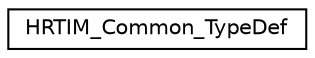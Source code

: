 digraph "Graphical Class Hierarchy"
{
 // LATEX_PDF_SIZE
  edge [fontname="Helvetica",fontsize="10",labelfontname="Helvetica",labelfontsize="10"];
  node [fontname="Helvetica",fontsize="10",shape=record];
  rankdir="LR";
  Node0 [label="HRTIM_Common_TypeDef",height=0.2,width=0.4,color="black", fillcolor="white", style="filled",URL="$structHRTIM__Common__TypeDef.html",tooltip=" "];
}
